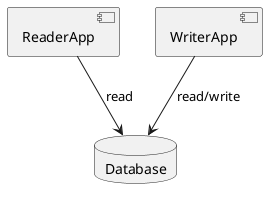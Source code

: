 @startuml

[ReaderApp]
[WriterApp]
database Database

ReaderApp --> Database: read
WriterApp --> Database: read/write


@enduml